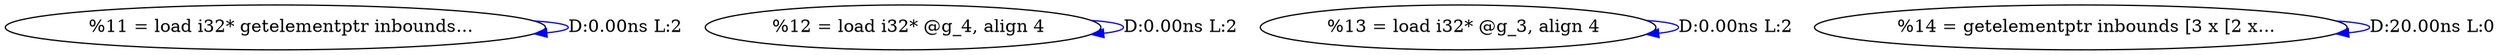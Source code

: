 digraph {
Node0x394d000[label="  %11 = load i32* getelementptr inbounds..."];
Node0x394d000 -> Node0x394d000[label="D:0.00ns L:2",color=blue];
Node0x394d0e0[label="  %12 = load i32* @g_4, align 4"];
Node0x394d0e0 -> Node0x394d0e0[label="D:0.00ns L:2",color=blue];
Node0x394d1c0[label="  %13 = load i32* @g_3, align 4"];
Node0x394d1c0 -> Node0x394d1c0[label="D:0.00ns L:2",color=blue];
Node0x394d2a0[label="  %14 = getelementptr inbounds [3 x [2 x..."];
Node0x394d2a0 -> Node0x394d2a0[label="D:20.00ns L:0",color=blue];
}
